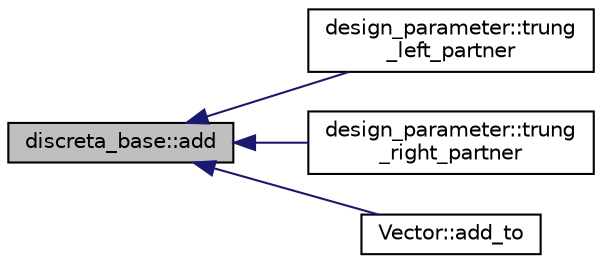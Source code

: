 digraph "discreta_base::add"
{
  edge [fontname="Helvetica",fontsize="10",labelfontname="Helvetica",labelfontsize="10"];
  node [fontname="Helvetica",fontsize="10",shape=record];
  rankdir="LR";
  Node60 [label="discreta_base::add",height=0.2,width=0.4,color="black", fillcolor="grey75", style="filled", fontcolor="black"];
  Node60 -> Node61 [dir="back",color="midnightblue",fontsize="10",style="solid",fontname="Helvetica"];
  Node61 [label="design_parameter::trung\l_left_partner",height=0.2,width=0.4,color="black", fillcolor="white", style="filled",URL="$da/d94/classdesign__parameter.html#a2a8f8342e811614d8be1f81b1f58fb7e"];
  Node60 -> Node62 [dir="back",color="midnightblue",fontsize="10",style="solid",fontname="Helvetica"];
  Node62 [label="design_parameter::trung\l_right_partner",height=0.2,width=0.4,color="black", fillcolor="white", style="filled",URL="$da/d94/classdesign__parameter.html#a866f154ac4db93b6000a155c35d9f8af"];
  Node60 -> Node63 [dir="back",color="midnightblue",fontsize="10",style="solid",fontname="Helvetica"];
  Node63 [label="Vector::add_to",height=0.2,width=0.4,color="black", fillcolor="white", style="filled",URL="$d5/db2/class_vector.html#a3e170560de50e3a4f4a95f6b90bf75bb"];
}
